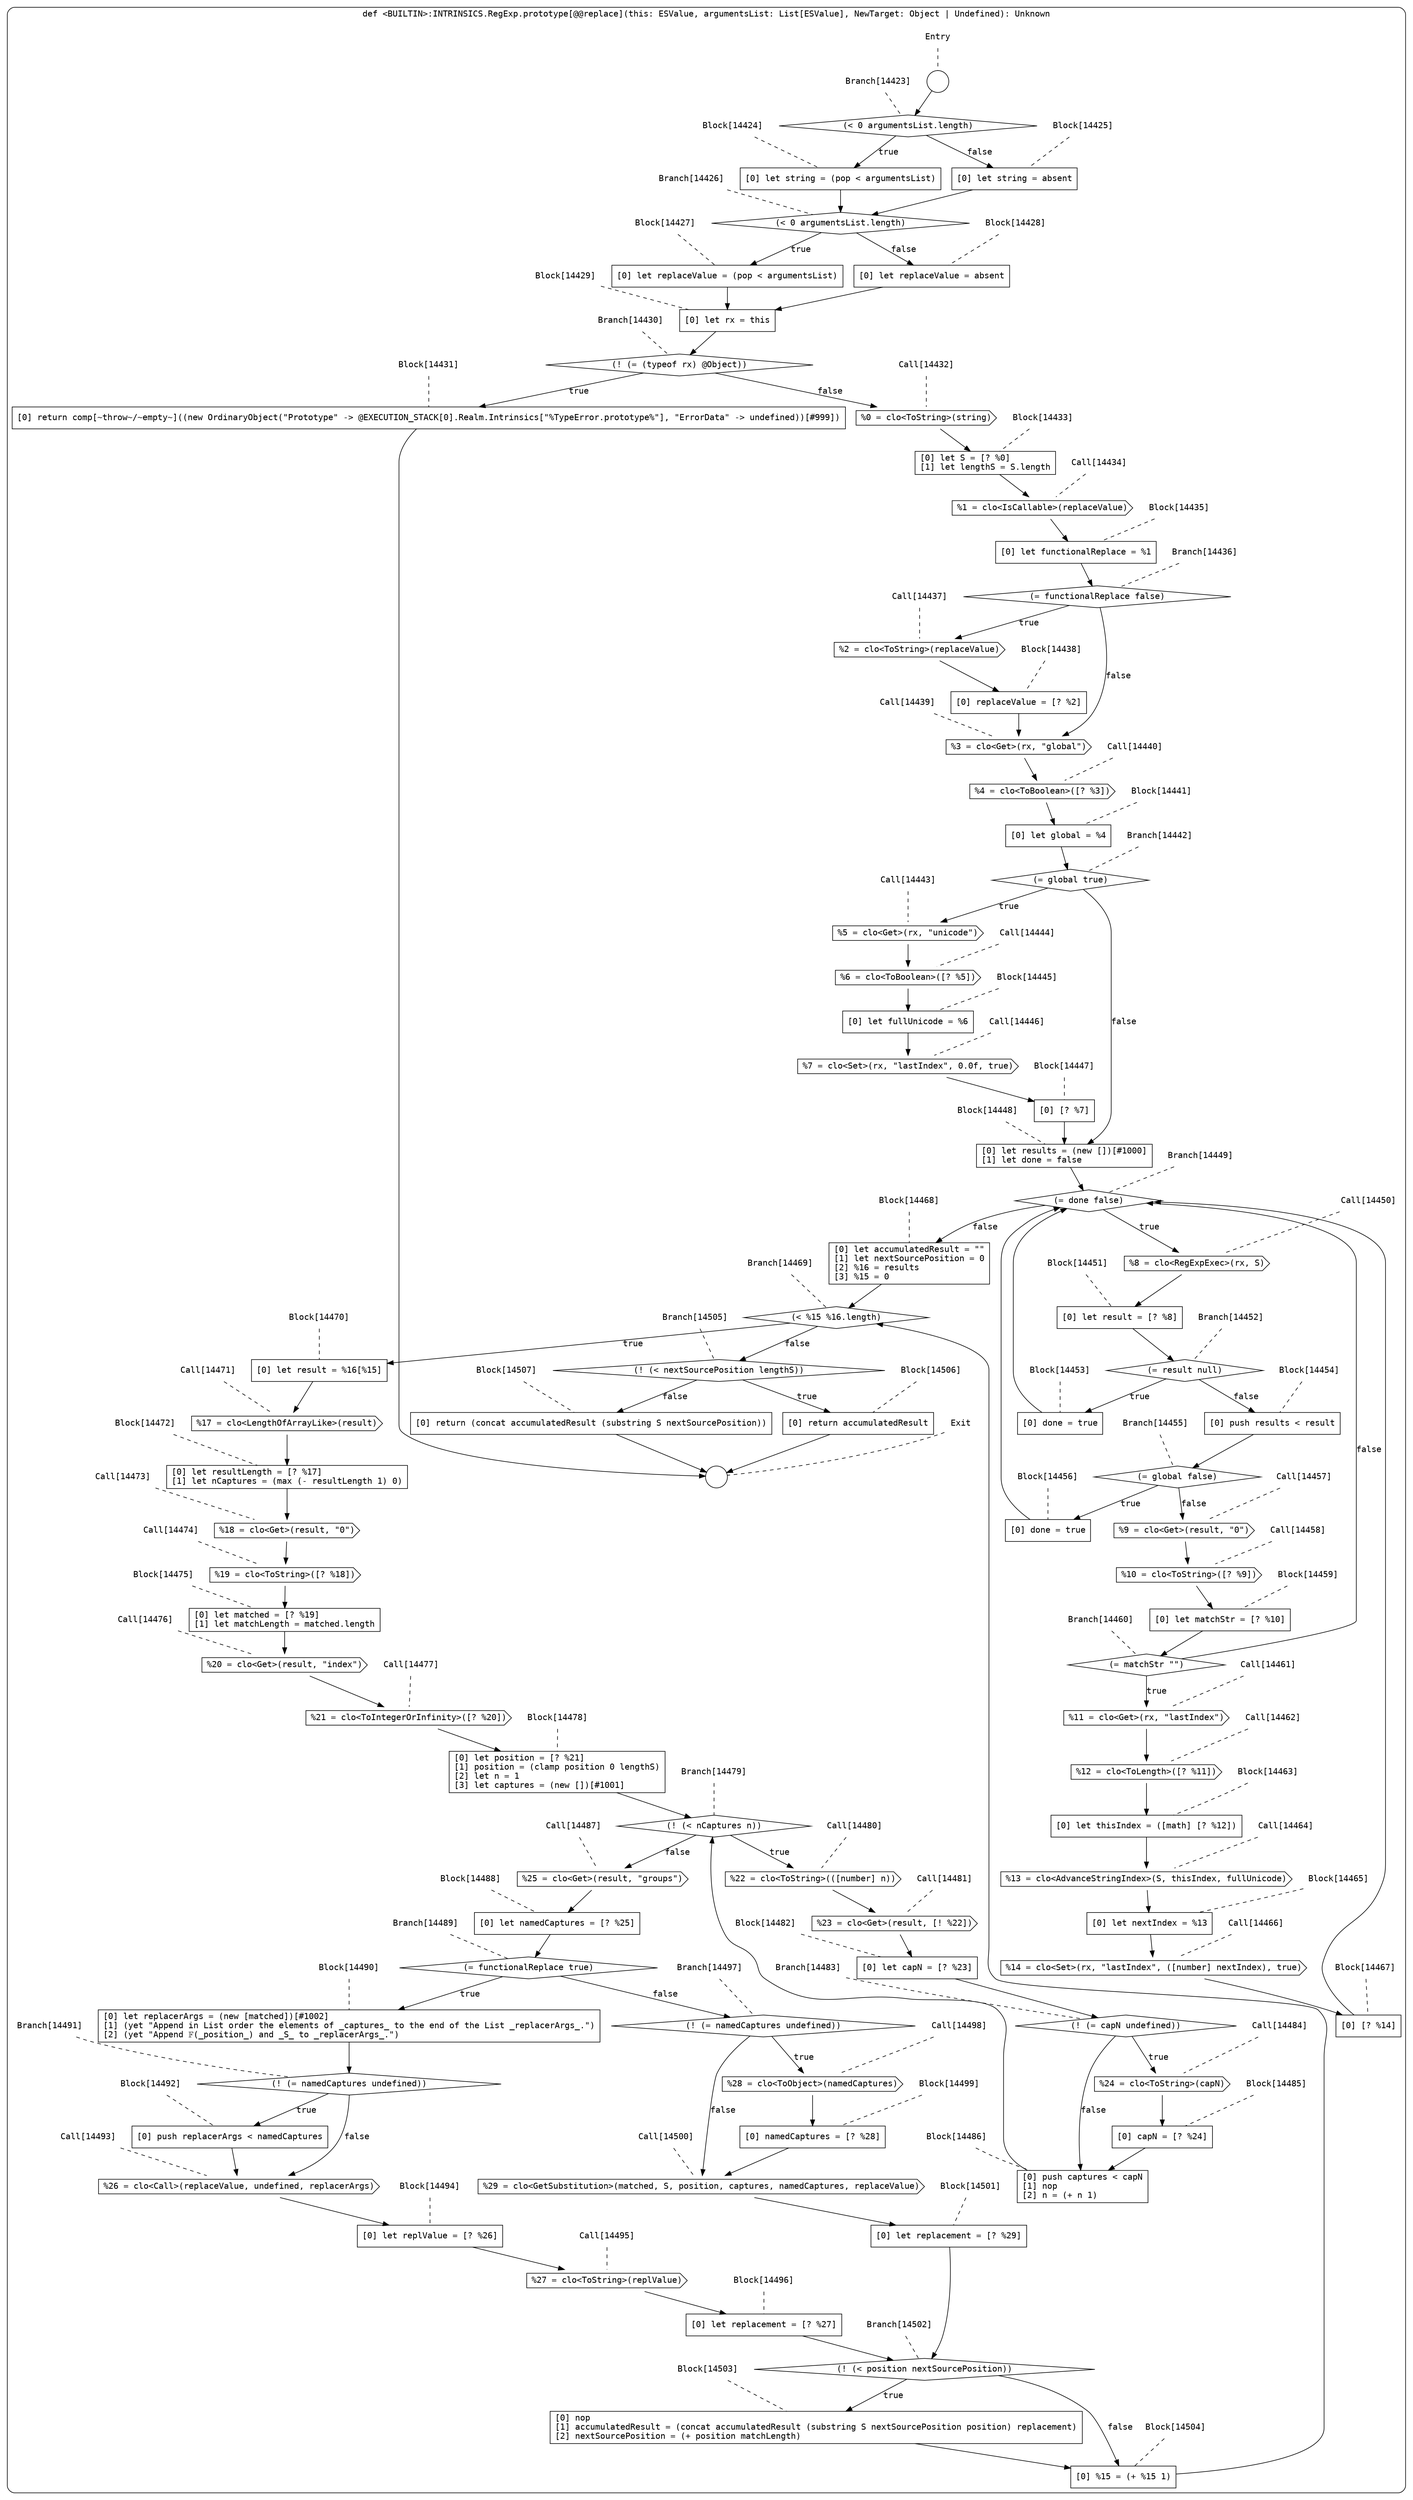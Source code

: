 digraph {
  graph [fontname = "Consolas"]
  node [fontname = "Consolas"]
  edge [fontname = "Consolas"]
  subgraph cluster2328 {
    label = "def <BUILTIN>:INTRINSICS.RegExp.prototype[@@replace](this: ESValue, argumentsList: List[ESValue], NewTarget: Object | Undefined): Unknown"
    style = rounded
    cluster2328_entry_name [shape=none, label=<<font color="black">Entry</font>>]
    cluster2328_entry_name -> cluster2328_entry [arrowhead=none, color="black", style=dashed]
    cluster2328_entry [shape=circle label=" " color="black" fillcolor="white" style=filled]
    cluster2328_entry -> node14423 [color="black"]
    cluster2328_exit_name [shape=none, label=<<font color="black">Exit</font>>]
    cluster2328_exit_name -> cluster2328_exit [arrowhead=none, color="black", style=dashed]
    cluster2328_exit [shape=circle label=" " color="black" fillcolor="white" style=filled]
    node14423_name [shape=none, label=<<font color="black">Branch[14423]</font>>]
    node14423_name -> node14423 [arrowhead=none, color="black", style=dashed]
    node14423 [shape=diamond, label=<<font color="black">(&lt; 0 argumentsList.length)</font>> color="black" fillcolor="white", style=filled]
    node14423 -> node14424 [label=<<font color="black">true</font>> color="black"]
    node14423 -> node14425 [label=<<font color="black">false</font>> color="black"]
    node14424_name [shape=none, label=<<font color="black">Block[14424]</font>>]
    node14424_name -> node14424 [arrowhead=none, color="black", style=dashed]
    node14424 [shape=box, label=<<font color="black">[0] let string = (pop &lt; argumentsList)<BR ALIGN="LEFT"/></font>> color="black" fillcolor="white", style=filled]
    node14424 -> node14426 [color="black"]
    node14425_name [shape=none, label=<<font color="black">Block[14425]</font>>]
    node14425_name -> node14425 [arrowhead=none, color="black", style=dashed]
    node14425 [shape=box, label=<<font color="black">[0] let string = absent<BR ALIGN="LEFT"/></font>> color="black" fillcolor="white", style=filled]
    node14425 -> node14426 [color="black"]
    node14426_name [shape=none, label=<<font color="black">Branch[14426]</font>>]
    node14426_name -> node14426 [arrowhead=none, color="black", style=dashed]
    node14426 [shape=diamond, label=<<font color="black">(&lt; 0 argumentsList.length)</font>> color="black" fillcolor="white", style=filled]
    node14426 -> node14427 [label=<<font color="black">true</font>> color="black"]
    node14426 -> node14428 [label=<<font color="black">false</font>> color="black"]
    node14427_name [shape=none, label=<<font color="black">Block[14427]</font>>]
    node14427_name -> node14427 [arrowhead=none, color="black", style=dashed]
    node14427 [shape=box, label=<<font color="black">[0] let replaceValue = (pop &lt; argumentsList)<BR ALIGN="LEFT"/></font>> color="black" fillcolor="white", style=filled]
    node14427 -> node14429 [color="black"]
    node14428_name [shape=none, label=<<font color="black">Block[14428]</font>>]
    node14428_name -> node14428 [arrowhead=none, color="black", style=dashed]
    node14428 [shape=box, label=<<font color="black">[0] let replaceValue = absent<BR ALIGN="LEFT"/></font>> color="black" fillcolor="white", style=filled]
    node14428 -> node14429 [color="black"]
    node14429_name [shape=none, label=<<font color="black">Block[14429]</font>>]
    node14429_name -> node14429 [arrowhead=none, color="black", style=dashed]
    node14429 [shape=box, label=<<font color="black">[0] let rx = this<BR ALIGN="LEFT"/></font>> color="black" fillcolor="white", style=filled]
    node14429 -> node14430 [color="black"]
    node14430_name [shape=none, label=<<font color="black">Branch[14430]</font>>]
    node14430_name -> node14430 [arrowhead=none, color="black", style=dashed]
    node14430 [shape=diamond, label=<<font color="black">(! (= (typeof rx) @Object))</font>> color="black" fillcolor="white", style=filled]
    node14430 -> node14431 [label=<<font color="black">true</font>> color="black"]
    node14430 -> node14432 [label=<<font color="black">false</font>> color="black"]
    node14431_name [shape=none, label=<<font color="black">Block[14431]</font>>]
    node14431_name -> node14431 [arrowhead=none, color="black", style=dashed]
    node14431 [shape=box, label=<<font color="black">[0] return comp[~throw~/~empty~]((new OrdinaryObject(&quot;Prototype&quot; -&gt; @EXECUTION_STACK[0].Realm.Intrinsics[&quot;%TypeError.prototype%&quot;], &quot;ErrorData&quot; -&gt; undefined))[#999])<BR ALIGN="LEFT"/></font>> color="black" fillcolor="white", style=filled]
    node14431 -> cluster2328_exit [color="black"]
    node14432_name [shape=none, label=<<font color="black">Call[14432]</font>>]
    node14432_name -> node14432 [arrowhead=none, color="black", style=dashed]
    node14432 [shape=cds, label=<<font color="black">%0 = clo&lt;ToString&gt;(string)</font>> color="black" fillcolor="white", style=filled]
    node14432 -> node14433 [color="black"]
    node14433_name [shape=none, label=<<font color="black">Block[14433]</font>>]
    node14433_name -> node14433 [arrowhead=none, color="black", style=dashed]
    node14433 [shape=box, label=<<font color="black">[0] let S = [? %0]<BR ALIGN="LEFT"/>[1] let lengthS = S.length<BR ALIGN="LEFT"/></font>> color="black" fillcolor="white", style=filled]
    node14433 -> node14434 [color="black"]
    node14434_name [shape=none, label=<<font color="black">Call[14434]</font>>]
    node14434_name -> node14434 [arrowhead=none, color="black", style=dashed]
    node14434 [shape=cds, label=<<font color="black">%1 = clo&lt;IsCallable&gt;(replaceValue)</font>> color="black" fillcolor="white", style=filled]
    node14434 -> node14435 [color="black"]
    node14435_name [shape=none, label=<<font color="black">Block[14435]</font>>]
    node14435_name -> node14435 [arrowhead=none, color="black", style=dashed]
    node14435 [shape=box, label=<<font color="black">[0] let functionalReplace = %1<BR ALIGN="LEFT"/></font>> color="black" fillcolor="white", style=filled]
    node14435 -> node14436 [color="black"]
    node14436_name [shape=none, label=<<font color="black">Branch[14436]</font>>]
    node14436_name -> node14436 [arrowhead=none, color="black", style=dashed]
    node14436 [shape=diamond, label=<<font color="black">(= functionalReplace false)</font>> color="black" fillcolor="white", style=filled]
    node14436 -> node14437 [label=<<font color="black">true</font>> color="black"]
    node14436 -> node14439 [label=<<font color="black">false</font>> color="black"]
    node14437_name [shape=none, label=<<font color="black">Call[14437]</font>>]
    node14437_name -> node14437 [arrowhead=none, color="black", style=dashed]
    node14437 [shape=cds, label=<<font color="black">%2 = clo&lt;ToString&gt;(replaceValue)</font>> color="black" fillcolor="white", style=filled]
    node14437 -> node14438 [color="black"]
    node14439_name [shape=none, label=<<font color="black">Call[14439]</font>>]
    node14439_name -> node14439 [arrowhead=none, color="black", style=dashed]
    node14439 [shape=cds, label=<<font color="black">%3 = clo&lt;Get&gt;(rx, &quot;global&quot;)</font>> color="black" fillcolor="white", style=filled]
    node14439 -> node14440 [color="black"]
    node14438_name [shape=none, label=<<font color="black">Block[14438]</font>>]
    node14438_name -> node14438 [arrowhead=none, color="black", style=dashed]
    node14438 [shape=box, label=<<font color="black">[0] replaceValue = [? %2]<BR ALIGN="LEFT"/></font>> color="black" fillcolor="white", style=filled]
    node14438 -> node14439 [color="black"]
    node14440_name [shape=none, label=<<font color="black">Call[14440]</font>>]
    node14440_name -> node14440 [arrowhead=none, color="black", style=dashed]
    node14440 [shape=cds, label=<<font color="black">%4 = clo&lt;ToBoolean&gt;([? %3])</font>> color="black" fillcolor="white", style=filled]
    node14440 -> node14441 [color="black"]
    node14441_name [shape=none, label=<<font color="black">Block[14441]</font>>]
    node14441_name -> node14441 [arrowhead=none, color="black", style=dashed]
    node14441 [shape=box, label=<<font color="black">[0] let global = %4<BR ALIGN="LEFT"/></font>> color="black" fillcolor="white", style=filled]
    node14441 -> node14442 [color="black"]
    node14442_name [shape=none, label=<<font color="black">Branch[14442]</font>>]
    node14442_name -> node14442 [arrowhead=none, color="black", style=dashed]
    node14442 [shape=diamond, label=<<font color="black">(= global true)</font>> color="black" fillcolor="white", style=filled]
    node14442 -> node14443 [label=<<font color="black">true</font>> color="black"]
    node14442 -> node14448 [label=<<font color="black">false</font>> color="black"]
    node14443_name [shape=none, label=<<font color="black">Call[14443]</font>>]
    node14443_name -> node14443 [arrowhead=none, color="black", style=dashed]
    node14443 [shape=cds, label=<<font color="black">%5 = clo&lt;Get&gt;(rx, &quot;unicode&quot;)</font>> color="black" fillcolor="white", style=filled]
    node14443 -> node14444 [color="black"]
    node14448_name [shape=none, label=<<font color="black">Block[14448]</font>>]
    node14448_name -> node14448 [arrowhead=none, color="black", style=dashed]
    node14448 [shape=box, label=<<font color="black">[0] let results = (new [])[#1000]<BR ALIGN="LEFT"/>[1] let done = false<BR ALIGN="LEFT"/></font>> color="black" fillcolor="white", style=filled]
    node14448 -> node14449 [color="black"]
    node14444_name [shape=none, label=<<font color="black">Call[14444]</font>>]
    node14444_name -> node14444 [arrowhead=none, color="black", style=dashed]
    node14444 [shape=cds, label=<<font color="black">%6 = clo&lt;ToBoolean&gt;([? %5])</font>> color="black" fillcolor="white", style=filled]
    node14444 -> node14445 [color="black"]
    node14449_name [shape=none, label=<<font color="black">Branch[14449]</font>>]
    node14449_name -> node14449 [arrowhead=none, color="black", style=dashed]
    node14449 [shape=diamond, label=<<font color="black">(= done false)</font>> color="black" fillcolor="white", style=filled]
    node14449 -> node14450 [label=<<font color="black">true</font>> color="black"]
    node14449 -> node14468 [label=<<font color="black">false</font>> color="black"]
    node14445_name [shape=none, label=<<font color="black">Block[14445]</font>>]
    node14445_name -> node14445 [arrowhead=none, color="black", style=dashed]
    node14445 [shape=box, label=<<font color="black">[0] let fullUnicode = %6<BR ALIGN="LEFT"/></font>> color="black" fillcolor="white", style=filled]
    node14445 -> node14446 [color="black"]
    node14450_name [shape=none, label=<<font color="black">Call[14450]</font>>]
    node14450_name -> node14450 [arrowhead=none, color="black", style=dashed]
    node14450 [shape=cds, label=<<font color="black">%8 = clo&lt;RegExpExec&gt;(rx, S)</font>> color="black" fillcolor="white", style=filled]
    node14450 -> node14451 [color="black"]
    node14468_name [shape=none, label=<<font color="black">Block[14468]</font>>]
    node14468_name -> node14468 [arrowhead=none, color="black", style=dashed]
    node14468 [shape=box, label=<<font color="black">[0] let accumulatedResult = &quot;&quot;<BR ALIGN="LEFT"/>[1] let nextSourcePosition = 0<BR ALIGN="LEFT"/>[2] %16 = results<BR ALIGN="LEFT"/>[3] %15 = 0<BR ALIGN="LEFT"/></font>> color="black" fillcolor="white", style=filled]
    node14468 -> node14469 [color="black"]
    node14446_name [shape=none, label=<<font color="black">Call[14446]</font>>]
    node14446_name -> node14446 [arrowhead=none, color="black", style=dashed]
    node14446 [shape=cds, label=<<font color="black">%7 = clo&lt;Set&gt;(rx, &quot;lastIndex&quot;, 0.0f, true)</font>> color="black" fillcolor="white", style=filled]
    node14446 -> node14447 [color="black"]
    node14451_name [shape=none, label=<<font color="black">Block[14451]</font>>]
    node14451_name -> node14451 [arrowhead=none, color="black", style=dashed]
    node14451 [shape=box, label=<<font color="black">[0] let result = [? %8]<BR ALIGN="LEFT"/></font>> color="black" fillcolor="white", style=filled]
    node14451 -> node14452 [color="black"]
    node14469_name [shape=none, label=<<font color="black">Branch[14469]</font>>]
    node14469_name -> node14469 [arrowhead=none, color="black", style=dashed]
    node14469 [shape=diamond, label=<<font color="black">(&lt; %15 %16.length)</font>> color="black" fillcolor="white", style=filled]
    node14469 -> node14470 [label=<<font color="black">true</font>> color="black"]
    node14469 -> node14505 [label=<<font color="black">false</font>> color="black"]
    node14447_name [shape=none, label=<<font color="black">Block[14447]</font>>]
    node14447_name -> node14447 [arrowhead=none, color="black", style=dashed]
    node14447 [shape=box, label=<<font color="black">[0] [? %7]<BR ALIGN="LEFT"/></font>> color="black" fillcolor="white", style=filled]
    node14447 -> node14448 [color="black"]
    node14452_name [shape=none, label=<<font color="black">Branch[14452]</font>>]
    node14452_name -> node14452 [arrowhead=none, color="black", style=dashed]
    node14452 [shape=diamond, label=<<font color="black">(= result null)</font>> color="black" fillcolor="white", style=filled]
    node14452 -> node14453 [label=<<font color="black">true</font>> color="black"]
    node14452 -> node14454 [label=<<font color="black">false</font>> color="black"]
    node14470_name [shape=none, label=<<font color="black">Block[14470]</font>>]
    node14470_name -> node14470 [arrowhead=none, color="black", style=dashed]
    node14470 [shape=box, label=<<font color="black">[0] let result = %16[%15]<BR ALIGN="LEFT"/></font>> color="black" fillcolor="white", style=filled]
    node14470 -> node14471 [color="black"]
    node14505_name [shape=none, label=<<font color="black">Branch[14505]</font>>]
    node14505_name -> node14505 [arrowhead=none, color="black", style=dashed]
    node14505 [shape=diamond, label=<<font color="black">(! (&lt; nextSourcePosition lengthS))</font>> color="black" fillcolor="white", style=filled]
    node14505 -> node14506 [label=<<font color="black">true</font>> color="black"]
    node14505 -> node14507 [label=<<font color="black">false</font>> color="black"]
    node14453_name [shape=none, label=<<font color="black">Block[14453]</font>>]
    node14453_name -> node14453 [arrowhead=none, color="black", style=dashed]
    node14453 [shape=box, label=<<font color="black">[0] done = true<BR ALIGN="LEFT"/></font>> color="black" fillcolor="white", style=filled]
    node14453 -> node14449 [color="black"]
    node14454_name [shape=none, label=<<font color="black">Block[14454]</font>>]
    node14454_name -> node14454 [arrowhead=none, color="black", style=dashed]
    node14454 [shape=box, label=<<font color="black">[0] push results &lt; result<BR ALIGN="LEFT"/></font>> color="black" fillcolor="white", style=filled]
    node14454 -> node14455 [color="black"]
    node14471_name [shape=none, label=<<font color="black">Call[14471]</font>>]
    node14471_name -> node14471 [arrowhead=none, color="black", style=dashed]
    node14471 [shape=cds, label=<<font color="black">%17 = clo&lt;LengthOfArrayLike&gt;(result)</font>> color="black" fillcolor="white", style=filled]
    node14471 -> node14472 [color="black"]
    node14506_name [shape=none, label=<<font color="black">Block[14506]</font>>]
    node14506_name -> node14506 [arrowhead=none, color="black", style=dashed]
    node14506 [shape=box, label=<<font color="black">[0] return accumulatedResult<BR ALIGN="LEFT"/></font>> color="black" fillcolor="white", style=filled]
    node14506 -> cluster2328_exit [color="black"]
    node14507_name [shape=none, label=<<font color="black">Block[14507]</font>>]
    node14507_name -> node14507 [arrowhead=none, color="black", style=dashed]
    node14507 [shape=box, label=<<font color="black">[0] return (concat accumulatedResult (substring S nextSourcePosition))<BR ALIGN="LEFT"/></font>> color="black" fillcolor="white", style=filled]
    node14507 -> cluster2328_exit [color="black"]
    node14455_name [shape=none, label=<<font color="black">Branch[14455]</font>>]
    node14455_name -> node14455 [arrowhead=none, color="black", style=dashed]
    node14455 [shape=diamond, label=<<font color="black">(= global false)</font>> color="black" fillcolor="white", style=filled]
    node14455 -> node14456 [label=<<font color="black">true</font>> color="black"]
    node14455 -> node14457 [label=<<font color="black">false</font>> color="black"]
    node14472_name [shape=none, label=<<font color="black">Block[14472]</font>>]
    node14472_name -> node14472 [arrowhead=none, color="black", style=dashed]
    node14472 [shape=box, label=<<font color="black">[0] let resultLength = [? %17]<BR ALIGN="LEFT"/>[1] let nCaptures = (max (- resultLength 1) 0)<BR ALIGN="LEFT"/></font>> color="black" fillcolor="white", style=filled]
    node14472 -> node14473 [color="black"]
    node14456_name [shape=none, label=<<font color="black">Block[14456]</font>>]
    node14456_name -> node14456 [arrowhead=none, color="black", style=dashed]
    node14456 [shape=box, label=<<font color="black">[0] done = true<BR ALIGN="LEFT"/></font>> color="black" fillcolor="white", style=filled]
    node14456 -> node14449 [color="black"]
    node14457_name [shape=none, label=<<font color="black">Call[14457]</font>>]
    node14457_name -> node14457 [arrowhead=none, color="black", style=dashed]
    node14457 [shape=cds, label=<<font color="black">%9 = clo&lt;Get&gt;(result, &quot;0&quot;)</font>> color="black" fillcolor="white", style=filled]
    node14457 -> node14458 [color="black"]
    node14473_name [shape=none, label=<<font color="black">Call[14473]</font>>]
    node14473_name -> node14473 [arrowhead=none, color="black", style=dashed]
    node14473 [shape=cds, label=<<font color="black">%18 = clo&lt;Get&gt;(result, &quot;0&quot;)</font>> color="black" fillcolor="white", style=filled]
    node14473 -> node14474 [color="black"]
    node14458_name [shape=none, label=<<font color="black">Call[14458]</font>>]
    node14458_name -> node14458 [arrowhead=none, color="black", style=dashed]
    node14458 [shape=cds, label=<<font color="black">%10 = clo&lt;ToString&gt;([? %9])</font>> color="black" fillcolor="white", style=filled]
    node14458 -> node14459 [color="black"]
    node14474_name [shape=none, label=<<font color="black">Call[14474]</font>>]
    node14474_name -> node14474 [arrowhead=none, color="black", style=dashed]
    node14474 [shape=cds, label=<<font color="black">%19 = clo&lt;ToString&gt;([? %18])</font>> color="black" fillcolor="white", style=filled]
    node14474 -> node14475 [color="black"]
    node14459_name [shape=none, label=<<font color="black">Block[14459]</font>>]
    node14459_name -> node14459 [arrowhead=none, color="black", style=dashed]
    node14459 [shape=box, label=<<font color="black">[0] let matchStr = [? %10]<BR ALIGN="LEFT"/></font>> color="black" fillcolor="white", style=filled]
    node14459 -> node14460 [color="black"]
    node14475_name [shape=none, label=<<font color="black">Block[14475]</font>>]
    node14475_name -> node14475 [arrowhead=none, color="black", style=dashed]
    node14475 [shape=box, label=<<font color="black">[0] let matched = [? %19]<BR ALIGN="LEFT"/>[1] let matchLength = matched.length<BR ALIGN="LEFT"/></font>> color="black" fillcolor="white", style=filled]
    node14475 -> node14476 [color="black"]
    node14460_name [shape=none, label=<<font color="black">Branch[14460]</font>>]
    node14460_name -> node14460 [arrowhead=none, color="black", style=dashed]
    node14460 [shape=diamond, label=<<font color="black">(= matchStr &quot;&quot;)</font>> color="black" fillcolor="white", style=filled]
    node14460 -> node14461 [label=<<font color="black">true</font>> color="black"]
    node14460 -> node14449 [label=<<font color="black">false</font>> color="black"]
    node14476_name [shape=none, label=<<font color="black">Call[14476]</font>>]
    node14476_name -> node14476 [arrowhead=none, color="black", style=dashed]
    node14476 [shape=cds, label=<<font color="black">%20 = clo&lt;Get&gt;(result, &quot;index&quot;)</font>> color="black" fillcolor="white", style=filled]
    node14476 -> node14477 [color="black"]
    node14461_name [shape=none, label=<<font color="black">Call[14461]</font>>]
    node14461_name -> node14461 [arrowhead=none, color="black", style=dashed]
    node14461 [shape=cds, label=<<font color="black">%11 = clo&lt;Get&gt;(rx, &quot;lastIndex&quot;)</font>> color="black" fillcolor="white", style=filled]
    node14461 -> node14462 [color="black"]
    node14477_name [shape=none, label=<<font color="black">Call[14477]</font>>]
    node14477_name -> node14477 [arrowhead=none, color="black", style=dashed]
    node14477 [shape=cds, label=<<font color="black">%21 = clo&lt;ToIntegerOrInfinity&gt;([? %20])</font>> color="black" fillcolor="white", style=filled]
    node14477 -> node14478 [color="black"]
    node14462_name [shape=none, label=<<font color="black">Call[14462]</font>>]
    node14462_name -> node14462 [arrowhead=none, color="black", style=dashed]
    node14462 [shape=cds, label=<<font color="black">%12 = clo&lt;ToLength&gt;([? %11])</font>> color="black" fillcolor="white", style=filled]
    node14462 -> node14463 [color="black"]
    node14478_name [shape=none, label=<<font color="black">Block[14478]</font>>]
    node14478_name -> node14478 [arrowhead=none, color="black", style=dashed]
    node14478 [shape=box, label=<<font color="black">[0] let position = [? %21]<BR ALIGN="LEFT"/>[1] position = (clamp position 0 lengthS)<BR ALIGN="LEFT"/>[2] let n = 1<BR ALIGN="LEFT"/>[3] let captures = (new [])[#1001]<BR ALIGN="LEFT"/></font>> color="black" fillcolor="white", style=filled]
    node14478 -> node14479 [color="black"]
    node14463_name [shape=none, label=<<font color="black">Block[14463]</font>>]
    node14463_name -> node14463 [arrowhead=none, color="black", style=dashed]
    node14463 [shape=box, label=<<font color="black">[0] let thisIndex = ([math] [? %12])<BR ALIGN="LEFT"/></font>> color="black" fillcolor="white", style=filled]
    node14463 -> node14464 [color="black"]
    node14479_name [shape=none, label=<<font color="black">Branch[14479]</font>>]
    node14479_name -> node14479 [arrowhead=none, color="black", style=dashed]
    node14479 [shape=diamond, label=<<font color="black">(! (&lt; nCaptures n))</font>> color="black" fillcolor="white", style=filled]
    node14479 -> node14480 [label=<<font color="black">true</font>> color="black"]
    node14479 -> node14487 [label=<<font color="black">false</font>> color="black"]
    node14464_name [shape=none, label=<<font color="black">Call[14464]</font>>]
    node14464_name -> node14464 [arrowhead=none, color="black", style=dashed]
    node14464 [shape=cds, label=<<font color="black">%13 = clo&lt;AdvanceStringIndex&gt;(S, thisIndex, fullUnicode)</font>> color="black" fillcolor="white", style=filled]
    node14464 -> node14465 [color="black"]
    node14480_name [shape=none, label=<<font color="black">Call[14480]</font>>]
    node14480_name -> node14480 [arrowhead=none, color="black", style=dashed]
    node14480 [shape=cds, label=<<font color="black">%22 = clo&lt;ToString&gt;(([number] n))</font>> color="black" fillcolor="white", style=filled]
    node14480 -> node14481 [color="black"]
    node14487_name [shape=none, label=<<font color="black">Call[14487]</font>>]
    node14487_name -> node14487 [arrowhead=none, color="black", style=dashed]
    node14487 [shape=cds, label=<<font color="black">%25 = clo&lt;Get&gt;(result, &quot;groups&quot;)</font>> color="black" fillcolor="white", style=filled]
    node14487 -> node14488 [color="black"]
    node14465_name [shape=none, label=<<font color="black">Block[14465]</font>>]
    node14465_name -> node14465 [arrowhead=none, color="black", style=dashed]
    node14465 [shape=box, label=<<font color="black">[0] let nextIndex = %13<BR ALIGN="LEFT"/></font>> color="black" fillcolor="white", style=filled]
    node14465 -> node14466 [color="black"]
    node14481_name [shape=none, label=<<font color="black">Call[14481]</font>>]
    node14481_name -> node14481 [arrowhead=none, color="black", style=dashed]
    node14481 [shape=cds, label=<<font color="black">%23 = clo&lt;Get&gt;(result, [! %22])</font>> color="black" fillcolor="white", style=filled]
    node14481 -> node14482 [color="black"]
    node14488_name [shape=none, label=<<font color="black">Block[14488]</font>>]
    node14488_name -> node14488 [arrowhead=none, color="black", style=dashed]
    node14488 [shape=box, label=<<font color="black">[0] let namedCaptures = [? %25]<BR ALIGN="LEFT"/></font>> color="black" fillcolor="white", style=filled]
    node14488 -> node14489 [color="black"]
    node14466_name [shape=none, label=<<font color="black">Call[14466]</font>>]
    node14466_name -> node14466 [arrowhead=none, color="black", style=dashed]
    node14466 [shape=cds, label=<<font color="black">%14 = clo&lt;Set&gt;(rx, &quot;lastIndex&quot;, ([number] nextIndex), true)</font>> color="black" fillcolor="white", style=filled]
    node14466 -> node14467 [color="black"]
    node14482_name [shape=none, label=<<font color="black">Block[14482]</font>>]
    node14482_name -> node14482 [arrowhead=none, color="black", style=dashed]
    node14482 [shape=box, label=<<font color="black">[0] let capN = [? %23]<BR ALIGN="LEFT"/></font>> color="black" fillcolor="white", style=filled]
    node14482 -> node14483 [color="black"]
    node14489_name [shape=none, label=<<font color="black">Branch[14489]</font>>]
    node14489_name -> node14489 [arrowhead=none, color="black", style=dashed]
    node14489 [shape=diamond, label=<<font color="black">(= functionalReplace true)</font>> color="black" fillcolor="white", style=filled]
    node14489 -> node14490 [label=<<font color="black">true</font>> color="black"]
    node14489 -> node14497 [label=<<font color="black">false</font>> color="black"]
    node14467_name [shape=none, label=<<font color="black">Block[14467]</font>>]
    node14467_name -> node14467 [arrowhead=none, color="black", style=dashed]
    node14467 [shape=box, label=<<font color="black">[0] [? %14]<BR ALIGN="LEFT"/></font>> color="black" fillcolor="white", style=filled]
    node14467 -> node14449 [color="black"]
    node14483_name [shape=none, label=<<font color="black">Branch[14483]</font>>]
    node14483_name -> node14483 [arrowhead=none, color="black", style=dashed]
    node14483 [shape=diamond, label=<<font color="black">(! (= capN undefined))</font>> color="black" fillcolor="white", style=filled]
    node14483 -> node14484 [label=<<font color="black">true</font>> color="black"]
    node14483 -> node14486 [label=<<font color="black">false</font>> color="black"]
    node14490_name [shape=none, label=<<font color="black">Block[14490]</font>>]
    node14490_name -> node14490 [arrowhead=none, color="black", style=dashed]
    node14490 [shape=box, label=<<font color="black">[0] let replacerArgs = (new [matched])[#1002]<BR ALIGN="LEFT"/>[1] (yet &quot;Append in List order the elements of _captures_ to the end of the List _replacerArgs_.&quot;)<BR ALIGN="LEFT"/>[2] (yet &quot;Append 𝔽(_position_) and _S_ to _replacerArgs_.&quot;)<BR ALIGN="LEFT"/></font>> color="black" fillcolor="white", style=filled]
    node14490 -> node14491 [color="black"]
    node14497_name [shape=none, label=<<font color="black">Branch[14497]</font>>]
    node14497_name -> node14497 [arrowhead=none, color="black", style=dashed]
    node14497 [shape=diamond, label=<<font color="black">(! (= namedCaptures undefined))</font>> color="black" fillcolor="white", style=filled]
    node14497 -> node14498 [label=<<font color="black">true</font>> color="black"]
    node14497 -> node14500 [label=<<font color="black">false</font>> color="black"]
    node14484_name [shape=none, label=<<font color="black">Call[14484]</font>>]
    node14484_name -> node14484 [arrowhead=none, color="black", style=dashed]
    node14484 [shape=cds, label=<<font color="black">%24 = clo&lt;ToString&gt;(capN)</font>> color="black" fillcolor="white", style=filled]
    node14484 -> node14485 [color="black"]
    node14486_name [shape=none, label=<<font color="black">Block[14486]</font>>]
    node14486_name -> node14486 [arrowhead=none, color="black", style=dashed]
    node14486 [shape=box, label=<<font color="black">[0] push captures &lt; capN<BR ALIGN="LEFT"/>[1] nop<BR ALIGN="LEFT"/>[2] n = (+ n 1)<BR ALIGN="LEFT"/></font>> color="black" fillcolor="white", style=filled]
    node14486 -> node14479 [color="black"]
    node14491_name [shape=none, label=<<font color="black">Branch[14491]</font>>]
    node14491_name -> node14491 [arrowhead=none, color="black", style=dashed]
    node14491 [shape=diamond, label=<<font color="black">(! (= namedCaptures undefined))</font>> color="black" fillcolor="white", style=filled]
    node14491 -> node14492 [label=<<font color="black">true</font>> color="black"]
    node14491 -> node14493 [label=<<font color="black">false</font>> color="black"]
    node14498_name [shape=none, label=<<font color="black">Call[14498]</font>>]
    node14498_name -> node14498 [arrowhead=none, color="black", style=dashed]
    node14498 [shape=cds, label=<<font color="black">%28 = clo&lt;ToObject&gt;(namedCaptures)</font>> color="black" fillcolor="white", style=filled]
    node14498 -> node14499 [color="black"]
    node14500_name [shape=none, label=<<font color="black">Call[14500]</font>>]
    node14500_name -> node14500 [arrowhead=none, color="black", style=dashed]
    node14500 [shape=cds, label=<<font color="black">%29 = clo&lt;GetSubstitution&gt;(matched, S, position, captures, namedCaptures, replaceValue)</font>> color="black" fillcolor="white", style=filled]
    node14500 -> node14501 [color="black"]
    node14485_name [shape=none, label=<<font color="black">Block[14485]</font>>]
    node14485_name -> node14485 [arrowhead=none, color="black", style=dashed]
    node14485 [shape=box, label=<<font color="black">[0] capN = [? %24]<BR ALIGN="LEFT"/></font>> color="black" fillcolor="white", style=filled]
    node14485 -> node14486 [color="black"]
    node14492_name [shape=none, label=<<font color="black">Block[14492]</font>>]
    node14492_name -> node14492 [arrowhead=none, color="black", style=dashed]
    node14492 [shape=box, label=<<font color="black">[0] push replacerArgs &lt; namedCaptures<BR ALIGN="LEFT"/></font>> color="black" fillcolor="white", style=filled]
    node14492 -> node14493 [color="black"]
    node14493_name [shape=none, label=<<font color="black">Call[14493]</font>>]
    node14493_name -> node14493 [arrowhead=none, color="black", style=dashed]
    node14493 [shape=cds, label=<<font color="black">%26 = clo&lt;Call&gt;(replaceValue, undefined, replacerArgs)</font>> color="black" fillcolor="white", style=filled]
    node14493 -> node14494 [color="black"]
    node14499_name [shape=none, label=<<font color="black">Block[14499]</font>>]
    node14499_name -> node14499 [arrowhead=none, color="black", style=dashed]
    node14499 [shape=box, label=<<font color="black">[0] namedCaptures = [? %28]<BR ALIGN="LEFT"/></font>> color="black" fillcolor="white", style=filled]
    node14499 -> node14500 [color="black"]
    node14501_name [shape=none, label=<<font color="black">Block[14501]</font>>]
    node14501_name -> node14501 [arrowhead=none, color="black", style=dashed]
    node14501 [shape=box, label=<<font color="black">[0] let replacement = [? %29]<BR ALIGN="LEFT"/></font>> color="black" fillcolor="white", style=filled]
    node14501 -> node14502 [color="black"]
    node14494_name [shape=none, label=<<font color="black">Block[14494]</font>>]
    node14494_name -> node14494 [arrowhead=none, color="black", style=dashed]
    node14494 [shape=box, label=<<font color="black">[0] let replValue = [? %26]<BR ALIGN="LEFT"/></font>> color="black" fillcolor="white", style=filled]
    node14494 -> node14495 [color="black"]
    node14502_name [shape=none, label=<<font color="black">Branch[14502]</font>>]
    node14502_name -> node14502 [arrowhead=none, color="black", style=dashed]
    node14502 [shape=diamond, label=<<font color="black">(! (&lt; position nextSourcePosition))</font>> color="black" fillcolor="white", style=filled]
    node14502 -> node14503 [label=<<font color="black">true</font>> color="black"]
    node14502 -> node14504 [label=<<font color="black">false</font>> color="black"]
    node14495_name [shape=none, label=<<font color="black">Call[14495]</font>>]
    node14495_name -> node14495 [arrowhead=none, color="black", style=dashed]
    node14495 [shape=cds, label=<<font color="black">%27 = clo&lt;ToString&gt;(replValue)</font>> color="black" fillcolor="white", style=filled]
    node14495 -> node14496 [color="black"]
    node14503_name [shape=none, label=<<font color="black">Block[14503]</font>>]
    node14503_name -> node14503 [arrowhead=none, color="black", style=dashed]
    node14503 [shape=box, label=<<font color="black">[0] nop<BR ALIGN="LEFT"/>[1] accumulatedResult = (concat accumulatedResult (substring S nextSourcePosition position) replacement)<BR ALIGN="LEFT"/>[2] nextSourcePosition = (+ position matchLength)<BR ALIGN="LEFT"/></font>> color="black" fillcolor="white", style=filled]
    node14503 -> node14504 [color="black"]
    node14504_name [shape=none, label=<<font color="black">Block[14504]</font>>]
    node14504_name -> node14504 [arrowhead=none, color="black", style=dashed]
    node14504 [shape=box, label=<<font color="black">[0] %15 = (+ %15 1)<BR ALIGN="LEFT"/></font>> color="black" fillcolor="white", style=filled]
    node14504 -> node14469 [color="black"]
    node14496_name [shape=none, label=<<font color="black">Block[14496]</font>>]
    node14496_name -> node14496 [arrowhead=none, color="black", style=dashed]
    node14496 [shape=box, label=<<font color="black">[0] let replacement = [? %27]<BR ALIGN="LEFT"/></font>> color="black" fillcolor="white", style=filled]
    node14496 -> node14502 [color="black"]
  }
}